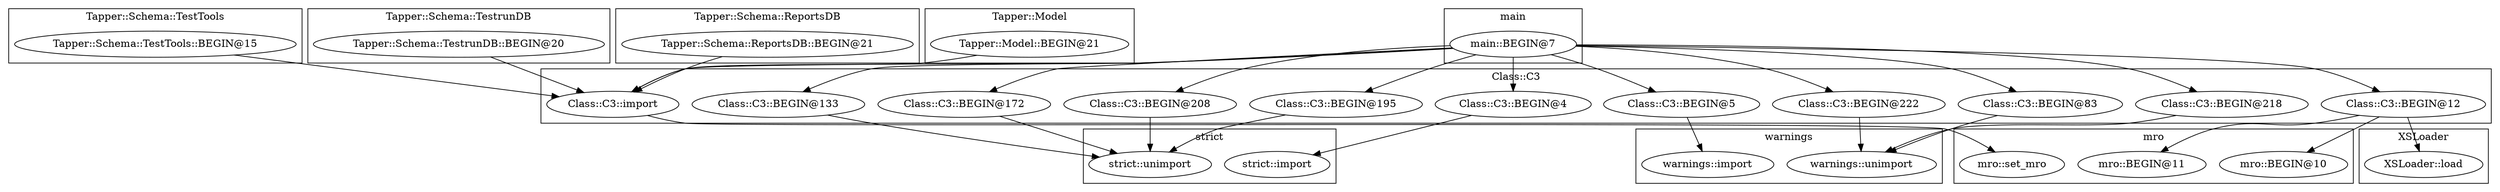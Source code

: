 digraph {
graph [overlap=false]
subgraph cluster_mro {
	label="mro";
	"mro::BEGIN@10";
	"mro::BEGIN@11";
	"mro::set_mro";
}
subgraph cluster_Tapper_Schema_TestTools {
	label="Tapper::Schema::TestTools";
	"Tapper::Schema::TestTools::BEGIN@15";
}
subgraph cluster_Tapper_Schema_TestrunDB {
	label="Tapper::Schema::TestrunDB";
	"Tapper::Schema::TestrunDB::BEGIN@20";
}
subgraph cluster_Tapper_Schema_ReportsDB {
	label="Tapper::Schema::ReportsDB";
	"Tapper::Schema::ReportsDB::BEGIN@21";
}
subgraph cluster_Tapper_Model {
	label="Tapper::Model";
	"Tapper::Model::BEGIN@21";
}
subgraph cluster_warnings {
	label="warnings";
	"warnings::unimport";
	"warnings::import";
}
subgraph cluster_XSLoader {
	label="XSLoader";
	"XSLoader::load";
}
subgraph cluster_strict {
	label="strict";
	"strict::import";
	"strict::unimport";
}
subgraph cluster_main {
	label="main";
	"main::BEGIN@7";
}
subgraph cluster_Class_C3 {
	label="Class::C3";
	"Class::C3::BEGIN@208";
	"Class::C3::BEGIN@4";
	"Class::C3::BEGIN@133";
	"Class::C3::BEGIN@5";
	"Class::C3::BEGIN@83";
	"Class::C3::BEGIN@222";
	"Class::C3::BEGIN@12";
	"Class::C3::BEGIN@172";
	"Class::C3::BEGIN@218";
	"Class::C3::BEGIN@195";
	"Class::C3::import";
}
"Class::C3::BEGIN@12" -> "mro::BEGIN@10";
"main::BEGIN@7" -> "Class::C3::BEGIN@83";
"main::BEGIN@7" -> "Class::C3::BEGIN@218";
"main::BEGIN@7" -> "Class::C3::BEGIN@195";
"Class::C3::BEGIN@12" -> "mro::BEGIN@11";
"Class::C3::BEGIN@208" -> "strict::unimport";
"Class::C3::BEGIN@133" -> "strict::unimport";
"Class::C3::BEGIN@195" -> "strict::unimport";
"Class::C3::BEGIN@172" -> "strict::unimport";
"main::BEGIN@7" -> "Class::C3::BEGIN@12";
"main::BEGIN@7" -> "Class::C3::BEGIN@5";
"Class::C3::BEGIN@5" -> "warnings::import";
"main::BEGIN@7" -> "Class::C3::BEGIN@4";
"Class::C3::BEGIN@4" -> "strict::import";
"main::BEGIN@7" -> "Class::C3::BEGIN@208";
"Class::C3::BEGIN@83" -> "warnings::unimport";
"Class::C3::BEGIN@222" -> "warnings::unimport";
"Class::C3::BEGIN@218" -> "warnings::unimport";
"main::BEGIN@7" -> "Class::C3::BEGIN@133";
"Class::C3::BEGIN@12" -> "XSLoader::load";
"Class::C3::import" -> "mro::set_mro";
"main::BEGIN@7" -> "Class::C3::BEGIN@172";
"Tapper::Schema::ReportsDB::BEGIN@21" -> "Class::C3::import";
"main::BEGIN@7" -> "Class::C3::import";
"Tapper::Schema::TestTools::BEGIN@15" -> "Class::C3::import";
"Tapper::Model::BEGIN@21" -> "Class::C3::import";
"Tapper::Schema::TestrunDB::BEGIN@20" -> "Class::C3::import";
"main::BEGIN@7" -> "Class::C3::BEGIN@222";
}
